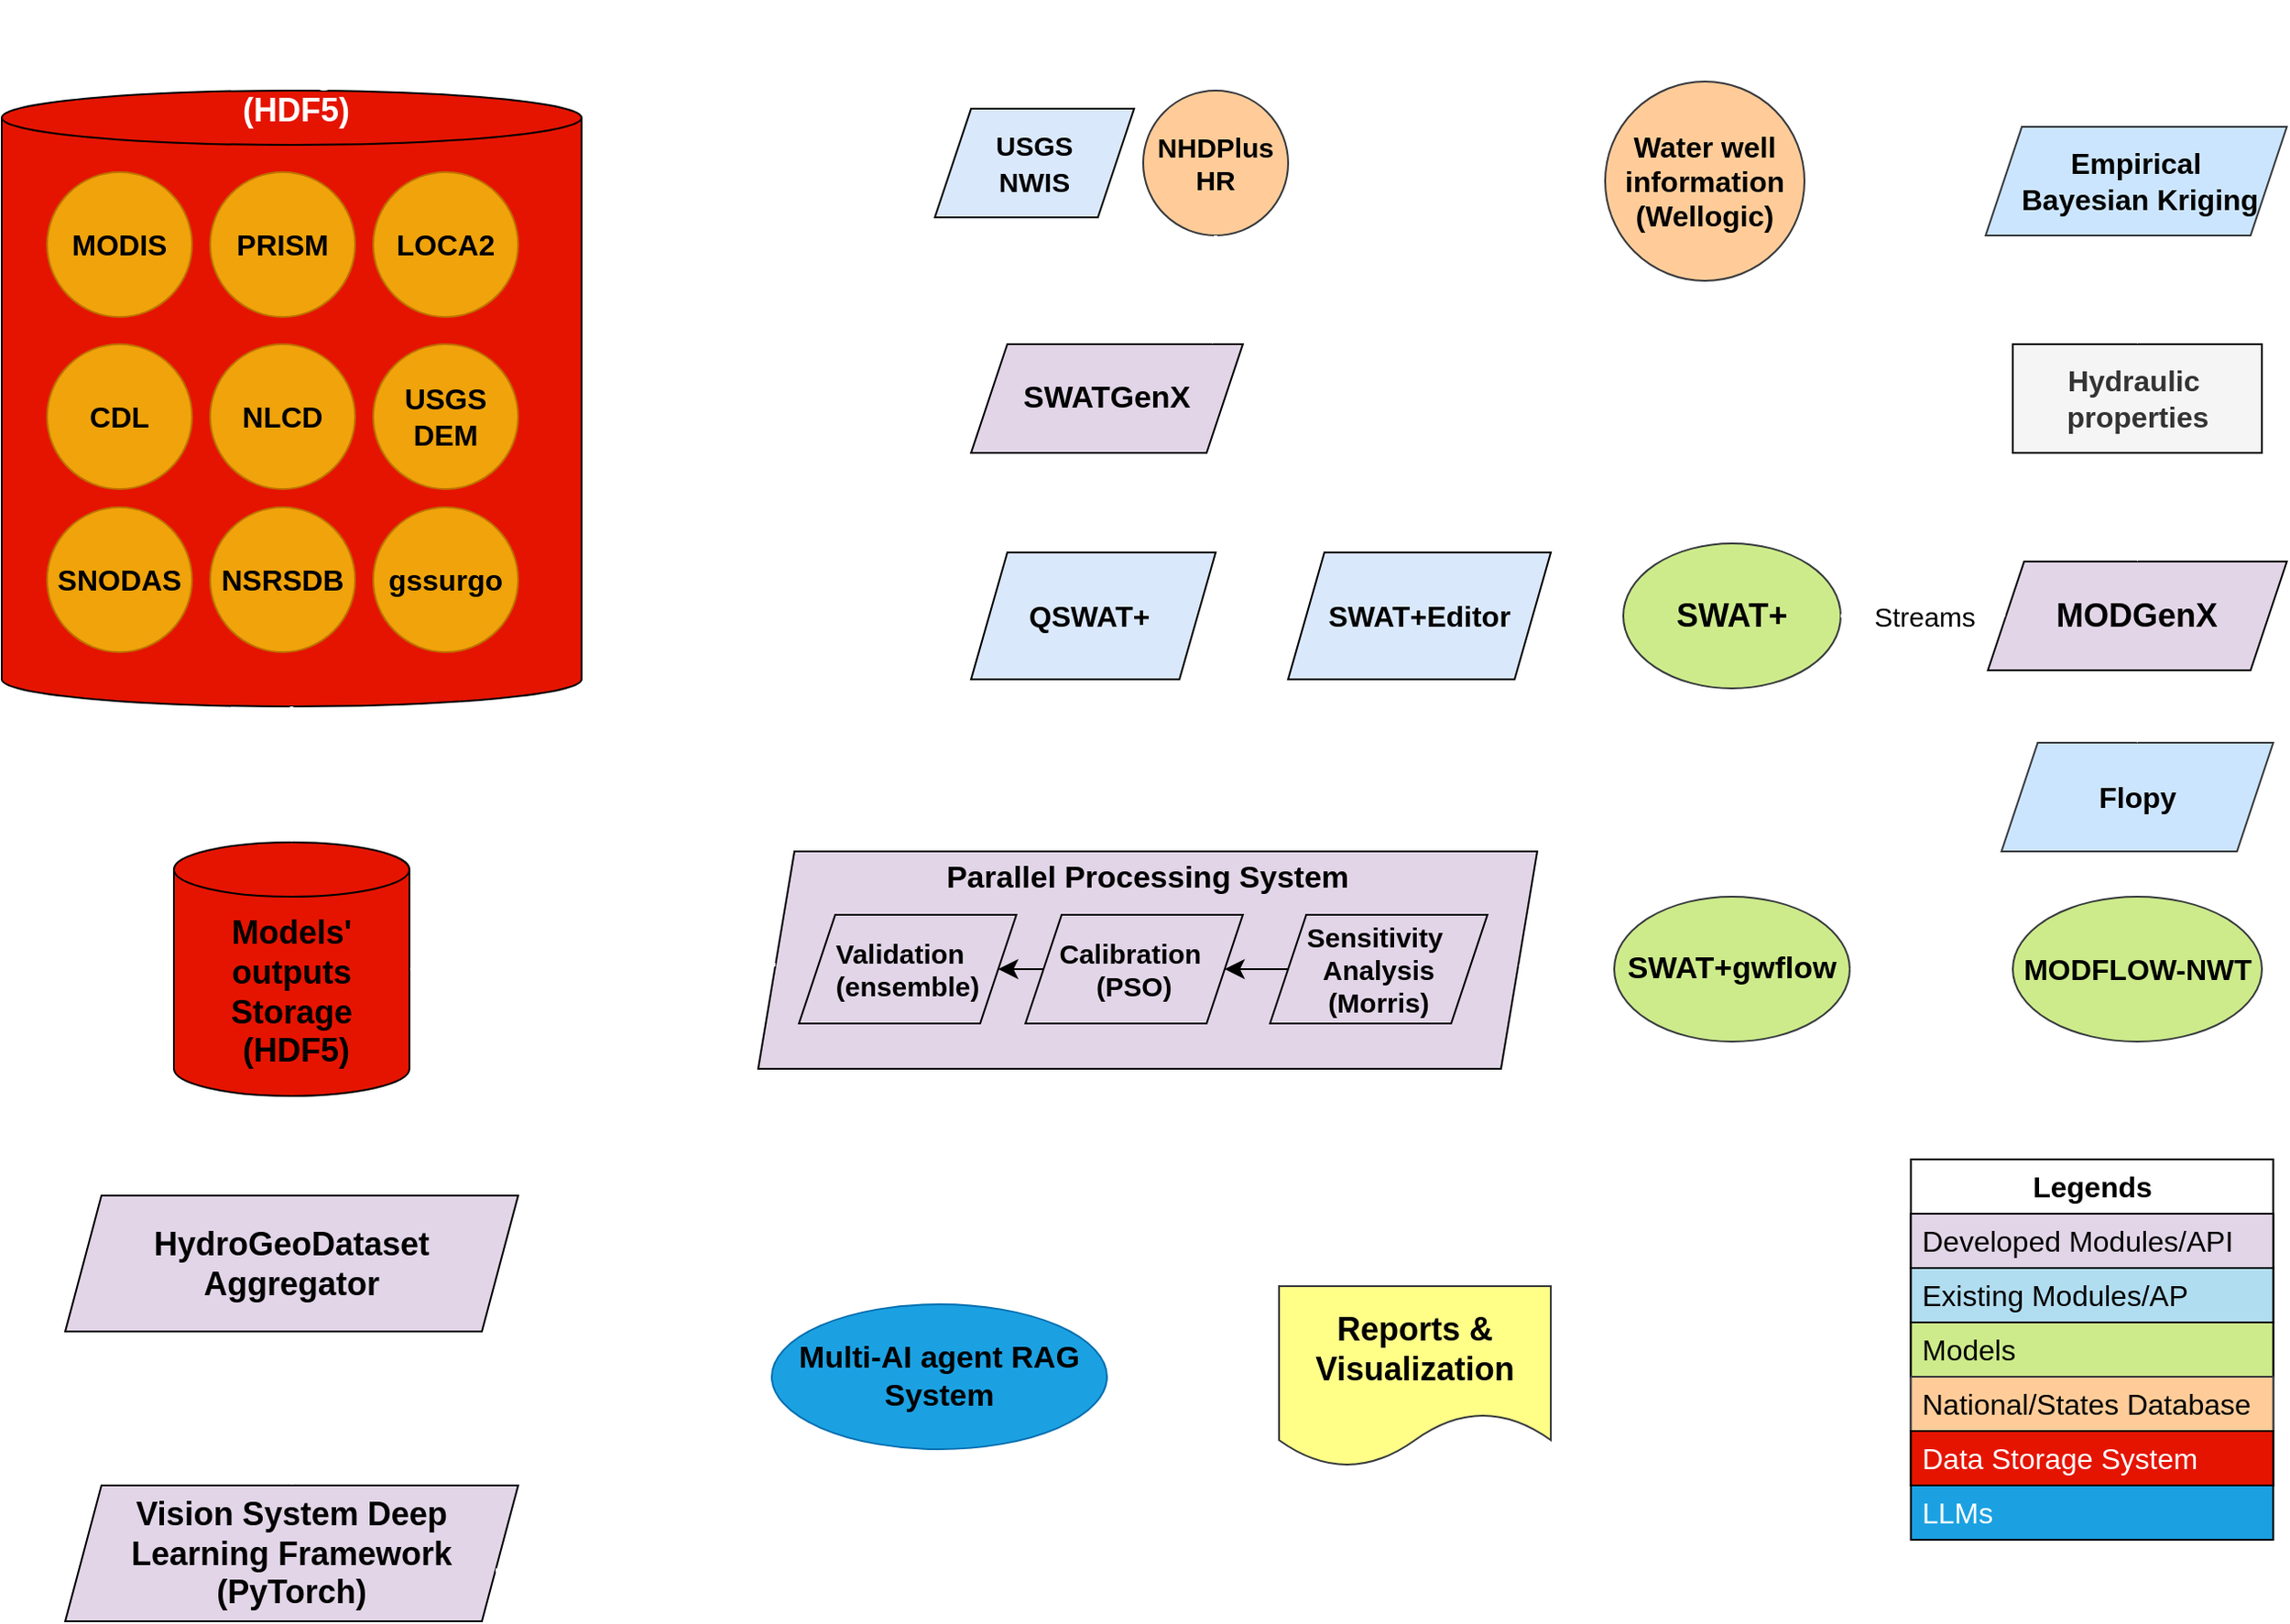<mxfile version="26.1.0">
  <diagram name="Page-1" id="R3mzg4XOmb_aRbqxDhfc">
    <mxGraphModel dx="1603" dy="733" grid="1" gridSize="10" guides="1" tooltips="1" connect="1" arrows="1" fold="1" page="0" pageScale="1" pageWidth="850" pageHeight="1100" math="0" shadow="0">
      <root>
        <mxCell id="0" />
        <mxCell id="1" parent="0" />
        <mxCell id="QxnqPUZwuWfpuLT0z1nA-48" style="edgeStyle=none;curved=1;rounded=0;orthogonalLoop=1;jettySize=auto;html=1;entryX=0;entryY=0.5;entryDx=0;entryDy=0;fontSize=12;startSize=8;endSize=8;fillColor=#f8cecc;strokeColor=#FFFFFF;gradientColor=#ea6b66;strokeWidth=2;" parent="1" source="QxnqPUZwuWfpuLT0z1nA-45" target="5TixBi8hvQVKGwXoW_fH-18" edge="1">
          <mxGeometry relative="1" as="geometry" />
        </mxCell>
        <mxCell id="QxnqPUZwuWfpuLT0z1nA-45" value="" style="shape=cylinder3;whiteSpace=wrap;html=1;boundedLbl=1;backgroundOutline=1;size=15;fillColor=#e51400;fontColor=#000000;strokeColor=#000000;fontSize=16;fontStyle=1" parent="1" vertex="1">
          <mxGeometry x="-365" y="140" width="320" height="340" as="geometry" />
        </mxCell>
        <mxCell id="5TixBi8hvQVKGwXoW_fH-2" value="NLCD" style="ellipse;whiteSpace=wrap;html=1;aspect=fixed;fillColor=#f0a30a;fontColor=#000000;strokeColor=#BD7000;fontSize=16;fontStyle=1" parent="1" vertex="1">
          <mxGeometry x="-250" y="280" width="80" height="80" as="geometry" />
        </mxCell>
        <mxCell id="5TixBi8hvQVKGwXoW_fH-4" value="PRISM" style="ellipse;whiteSpace=wrap;html=1;aspect=fixed;fillColor=#f0a30a;fontColor=#000000;strokeColor=#BD7000;fontSize=16;fontStyle=1" parent="1" vertex="1">
          <mxGeometry x="-250" y="185" width="80" height="80" as="geometry" />
        </mxCell>
        <mxCell id="5TixBi8hvQVKGwXoW_fH-7" style="edgeStyle=none;curved=1;rounded=0;orthogonalLoop=1;jettySize=auto;html=1;fontSize=15;startSize=8;endSize=8;entryX=0.25;entryY=0;entryDx=0;entryDy=0;fillColor=#f8cecc;strokeColor=#FFFFFF;gradientColor=#ea6b66;strokeWidth=2;" parent="1" target="5TixBi8hvQVKGwXoW_fH-18" edge="1">
          <mxGeometry relative="1" as="geometry">
            <mxPoint x="207.5" y="210" as="sourcePoint" />
          </mxGeometry>
        </mxCell>
        <mxCell id="5TixBi8hvQVKGwXoW_fH-9" value="NHDPlus HR" style="ellipse;whiteSpace=wrap;html=1;aspect=fixed;fillColor=#ffcc99;strokeColor=#36393d;fontSize=15;fontStyle=1" parent="1" vertex="1">
          <mxGeometry x="265" y="140" width="80" height="80" as="geometry" />
        </mxCell>
        <mxCell id="5TixBi8hvQVKGwXoW_fH-10" value="NSRSDB" style="ellipse;whiteSpace=wrap;html=1;aspect=fixed;fillColor=#f0a30a;fontColor=#000000;strokeColor=#BD7000;fontSize=16;fontStyle=1" parent="1" vertex="1">
          <mxGeometry x="-250" y="370" width="80" height="80" as="geometry" />
        </mxCell>
        <mxCell id="5TixBi8hvQVKGwXoW_fH-14" value="gssurgo" style="ellipse;whiteSpace=wrap;html=1;aspect=fixed;fillColor=#f0a30a;fontColor=#000000;strokeColor=#BD7000;fontSize=16;fontStyle=1" parent="1" vertex="1">
          <mxGeometry x="-160" y="370" width="80" height="80" as="geometry" />
        </mxCell>
        <mxCell id="5TixBi8hvQVKGwXoW_fH-16" value="USGS&lt;br&gt;DEM" style="ellipse;whiteSpace=wrap;html=1;aspect=fixed;fillColor=#f0a30a;fontColor=#000000;strokeColor=#BD7000;fontSize=16;fontStyle=1" parent="1" vertex="1">
          <mxGeometry x="-160" y="280" width="80" height="80" as="geometry" />
        </mxCell>
        <mxCell id="5TixBi8hvQVKGwXoW_fH-17" style="edgeStyle=none;curved=1;rounded=0;orthogonalLoop=1;jettySize=auto;html=1;entryX=0.5;entryY=0;entryDx=0;entryDy=0;fontSize=15;startSize=8;endSize=8;strokeColor=#FFFFFF;strokeWidth=2;" parent="1" source="5TixBi8hvQVKGwXoW_fH-18" target="5TixBi8hvQVKGwXoW_fH-20" edge="1">
          <mxGeometry relative="1" as="geometry" />
        </mxCell>
        <mxCell id="5TixBi8hvQVKGwXoW_fH-18" value="SWATGenX" style="shape=parallelogram;perimeter=parallelogramPerimeter;whiteSpace=wrap;html=1;fixedSize=1;fillColor=#e1d5e7;strokeColor=#000000;fontSize=17;fontStyle=1" parent="1" vertex="1">
          <mxGeometry x="170" y="280" width="150" height="60" as="geometry" />
        </mxCell>
        <mxCell id="5TixBi8hvQVKGwXoW_fH-19" style="edgeStyle=none;curved=1;rounded=0;orthogonalLoop=1;jettySize=auto;html=1;fontSize=15;startSize=8;endSize=8;fillColor=#f8cecc;strokeColor=#FFFFFF;gradientColor=#ea6b66;strokeWidth=2;" parent="1" source="5TixBi8hvQVKGwXoW_fH-20" target="5TixBi8hvQVKGwXoW_fH-22" edge="1">
          <mxGeometry relative="1" as="geometry" />
        </mxCell>
        <mxCell id="5TixBi8hvQVKGwXoW_fH-20" value="QSWAT+&lt;span style=&quot;white-space: pre; font-size: 16px;&quot;&gt;&#x9;&lt;/span&gt;" style="shape=parallelogram;perimeter=parallelogramPerimeter;whiteSpace=wrap;html=1;fixedSize=1;fillColor=#dae8fc;strokeColor=#000000;fontSize=16;fontStyle=1" parent="1" vertex="1">
          <mxGeometry x="170" y="395" width="135" height="70" as="geometry" />
        </mxCell>
        <mxCell id="5TixBi8hvQVKGwXoW_fH-21" style="edgeStyle=none;curved=1;rounded=0;orthogonalLoop=1;jettySize=auto;html=1;entryX=0;entryY=0.5;entryDx=0;entryDy=0;fontSize=15;startSize=8;endSize=8;strokeColor=#FFFFFF;strokeWidth=2;" parent="1" source="5TixBi8hvQVKGwXoW_fH-22" target="5TixBi8hvQVKGwXoW_fH-30" edge="1">
          <mxGeometry relative="1" as="geometry" />
        </mxCell>
        <mxCell id="5TixBi8hvQVKGwXoW_fH-22" value="SWAT+Editor" style="shape=parallelogram;perimeter=parallelogramPerimeter;whiteSpace=wrap;html=1;fixedSize=1;fillColor=#dae8fc;strokeColor=#000000;fontSize=16;fontStyle=1" parent="1" vertex="1">
          <mxGeometry x="345" y="395" width="145" height="70" as="geometry" />
        </mxCell>
        <mxCell id="5TixBi8hvQVKGwXoW_fH-23" style="edgeStyle=none;curved=1;rounded=0;orthogonalLoop=1;jettySize=auto;html=1;fontSize=15;startSize=8;endSize=8;strokeColor=#FFFFFF;strokeWidth=2;" parent="1" source="5TixBi8hvQVKGwXoW_fH-24" target="5TixBi8hvQVKGwXoW_fH-34" edge="1">
          <mxGeometry relative="1" as="geometry" />
        </mxCell>
        <mxCell id="5TixBi8hvQVKGwXoW_fH-24" value="Flopy" style="shape=parallelogram;perimeter=parallelogramPerimeter;whiteSpace=wrap;html=1;fixedSize=1;fillColor=#cce5ff;strokeColor=#36393d;fontSize=16;fontStyle=1" parent="1" vertex="1">
          <mxGeometry x="738.75" y="500" width="150" height="60" as="geometry" />
        </mxCell>
        <mxCell id="5TixBi8hvQVKGwXoW_fH-25" style="edgeStyle=none;curved=1;rounded=0;orthogonalLoop=1;jettySize=auto;html=1;entryX=0.5;entryY=0;entryDx=0;entryDy=0;fontSize=15;startSize=8;endSize=8;strokeColor=#FFFFFF;strokeWidth=2;" parent="1" source="5TixBi8hvQVKGwXoW_fH-26" target="5TixBi8hvQVKGwXoW_fH-24" edge="1">
          <mxGeometry relative="1" as="geometry" />
        </mxCell>
        <mxCell id="5TixBi8hvQVKGwXoW_fH-26" value="MODGenX" style="shape=parallelogram;perimeter=parallelogramPerimeter;whiteSpace=wrap;html=1;fixedSize=1;fillColor=#e1d5e7;strokeColor=#000000;fontSize=18;fontStyle=1" parent="1" vertex="1">
          <mxGeometry x="731.25" y="400" width="165" height="60" as="geometry" />
        </mxCell>
        <mxCell id="5TixBi8hvQVKGwXoW_fH-27" value="" style="shape=parallelogram;perimeter=parallelogramPerimeter;whiteSpace=wrap;html=1;fixedSize=1;fillColor=#e1d5e7;strokeColor=#000000;fontSize=15;" parent="1" vertex="1">
          <mxGeometry x="52.5" y="560" width="430" height="120" as="geometry" />
        </mxCell>
        <mxCell id="QxnqPUZwuWfpuLT0z1nA-42" style="edgeStyle=none;curved=1;rounded=0;orthogonalLoop=1;jettySize=auto;html=1;entryX=0.5;entryY=0;entryDx=0;entryDy=0;fontSize=12;startSize=8;endSize=8;fillColor=#f8cecc;strokeColor=#FFFFFF;gradientColor=#ea6b66;strokeWidth=2;" parent="1" source="5TixBi8hvQVKGwXoW_fH-28" target="QxnqPUZwuWfpuLT0z1nA-13" edge="1">
          <mxGeometry relative="1" as="geometry" />
        </mxCell>
        <mxCell id="5TixBi8hvQVKGwXoW_fH-28" value="Models&#39;&lt;div&gt;outputs&lt;br&gt;&lt;div style=&quot;font-size: 12px; font-weight: 400;&quot;&gt;&lt;span style=&quot;font-size: 18px; font-weight: 700;&quot;&gt;Storage&lt;/span&gt;&lt;/div&gt;&lt;div style=&quot;font-size: 12px; font-weight: 400;&quot;&gt;&lt;span style=&quot;font-size: 18px; font-weight: 700;&quot;&gt;&amp;nbsp;(HDF5)&lt;/span&gt;&lt;/div&gt;&lt;/div&gt;" style="shape=cylinder3;whiteSpace=wrap;html=1;boundedLbl=1;backgroundOutline=1;size=15;fillColor=#e51400;fontColor=#000000;strokeColor=#000000;fontSize=18;fontStyle=1" parent="1" vertex="1">
          <mxGeometry x="-270" y="555" width="130" height="140" as="geometry" />
        </mxCell>
        <mxCell id="5TixBi8hvQVKGwXoW_fH-29" style="edgeStyle=none;curved=1;rounded=0;orthogonalLoop=1;jettySize=auto;html=1;entryX=0.5;entryY=0;entryDx=0;entryDy=0;fontSize=15;startSize=8;endSize=8;fillColor=#f8cecc;strokeColor=#FFFFFF;gradientColor=#ea6b66;strokeWidth=2;" parent="1" source="5TixBi8hvQVKGwXoW_fH-30" target="5TixBi8hvQVKGwXoW_fH-32" edge="1">
          <mxGeometry relative="1" as="geometry" />
        </mxCell>
        <mxCell id="5TixBi8hvQVKGwXoW_fH-30" value="SWAT+" style="ellipse;whiteSpace=wrap;html=1;fillColor=#cdeb8b;strokeColor=#36393d;fontSize=18;fontStyle=1" parent="1" vertex="1">
          <mxGeometry x="530" y="390" width="120" height="80" as="geometry" />
        </mxCell>
        <mxCell id="5TixBi8hvQVKGwXoW_fH-31" style="edgeStyle=none;curved=1;rounded=0;orthogonalLoop=1;jettySize=auto;html=1;fontSize=15;startSize=8;endSize=8;strokeColor=#FFFFFF;strokeWidth=2;" parent="1" source="5TixBi8hvQVKGwXoW_fH-32" target="5TixBi8hvQVKGwXoW_fH-27" edge="1">
          <mxGeometry relative="1" as="geometry" />
        </mxCell>
        <mxCell id="5TixBi8hvQVKGwXoW_fH-32" value="SWAT+gwflow" style="ellipse;whiteSpace=wrap;html=1;fillColor=#cdeb8b;strokeColor=#36393d;fontSize=17;fontStyle=1" parent="1" vertex="1">
          <mxGeometry x="525" y="585" width="130" height="80" as="geometry" />
        </mxCell>
        <mxCell id="5TixBi8hvQVKGwXoW_fH-33" style="edgeStyle=none;curved=1;rounded=0;orthogonalLoop=1;jettySize=auto;html=1;fontSize=15;startSize=8;endSize=8;strokeColor=#FFFFFF;strokeWidth=2;" parent="1" source="5TixBi8hvQVKGwXoW_fH-34" target="5TixBi8hvQVKGwXoW_fH-32" edge="1">
          <mxGeometry relative="1" as="geometry">
            <Array as="points" />
          </mxGeometry>
        </mxCell>
        <mxCell id="5TixBi8hvQVKGwXoW_fH-34" value="MODFLOW-NWT" style="ellipse;whiteSpace=wrap;html=1;fillColor=#cdeb8b;strokeColor=#36393d;fontSize=16;fontStyle=1" parent="1" vertex="1">
          <mxGeometry x="745" y="585" width="137.5" height="80" as="geometry" />
        </mxCell>
        <mxCell id="5TixBi8hvQVKGwXoW_fH-36" style="edgeStyle=none;curved=1;rounded=0;orthogonalLoop=1;jettySize=auto;html=1;fontSize=15;startSize=8;endSize=8;strokeColor=#FFFFFF;strokeWidth=2;" parent="1" source="5TixBi8hvQVKGwXoW_fH-37" target="5TixBi8hvQVKGwXoW_fH-26" edge="1">
          <mxGeometry relative="1" as="geometry" />
        </mxCell>
        <mxCell id="5TixBi8hvQVKGwXoW_fH-37" value="Hydraulic&amp;nbsp;&lt;div style=&quot;font-size: 16px;&quot;&gt;properties&lt;/div&gt;" style="rounded=0;whiteSpace=wrap;html=1;fillColor=#f5f5f5;fontColor=#333333;strokeColor=#000000;fontSize=16;fontStyle=1" parent="1" vertex="1">
          <mxGeometry x="745" y="280" width="137.5" height="60" as="geometry" />
        </mxCell>
        <mxCell id="5TixBi8hvQVKGwXoW_fH-40" style="edgeStyle=none;curved=1;rounded=0;orthogonalLoop=1;jettySize=auto;html=1;fontSize=15;startSize=8;endSize=8;fillColor=#f8cecc;strokeColor=#FFFFFF;entryX=0;entryY=0.5;entryDx=0;entryDy=0;gradientColor=#ea6b66;strokeWidth=2;" parent="1" source="5TixBi8hvQVKGwXoW_fH-42" target="5TixBi8hvQVKGwXoW_fH-65" edge="1">
          <mxGeometry relative="1" as="geometry">
            <mxPoint x="740" y="185" as="targetPoint" />
            <Array as="points" />
          </mxGeometry>
        </mxCell>
        <mxCell id="5TixBi8hvQVKGwXoW_fH-42" value="Water well&lt;div style=&quot;font-size: 16px;&quot;&gt;information&lt;/div&gt;&lt;div style=&quot;font-size: 16px;&quot;&gt;(Wellogic)&lt;/div&gt;" style="ellipse;whiteSpace=wrap;html=1;aspect=fixed;fillColor=#ffcc99;strokeColor=#36393d;fontSize=16;fontStyle=1" parent="1" vertex="1">
          <mxGeometry x="520" y="135" width="110" height="110" as="geometry" />
        </mxCell>
        <mxCell id="5TixBi8hvQVKGwXoW_fH-43" value="&lt;b style=&quot;font-size: 16px;&quot;&gt;Legends&lt;/b&gt;" style="swimlane;fontStyle=0;childLayout=stackLayout;horizontal=1;startSize=30;horizontalStack=0;resizeParent=1;resizeParentMax=0;resizeLast=0;collapsible=1;marginBottom=0;whiteSpace=wrap;html=1;strokeColor=default;fontSize=16;" parent="1" vertex="1">
          <mxGeometry x="688.75" y="730" width="200" height="180" as="geometry" />
        </mxCell>
        <mxCell id="5TixBi8hvQVKGwXoW_fH-44" value="Developed Modules/API" style="text;strokeColor=#000000;fillColor=#e1d5e7;align=left;verticalAlign=middle;spacingLeft=4;spacingRight=4;overflow=hidden;points=[[0,0.5],[1,0.5]];portConstraint=eastwest;rotatable=0;whiteSpace=wrap;html=1;fontSize=16;" parent="5TixBi8hvQVKGwXoW_fH-43" vertex="1">
          <mxGeometry y="30" width="200" height="30" as="geometry" />
        </mxCell>
        <mxCell id="5TixBi8hvQVKGwXoW_fH-45" value="Existing Modules/AP&lt;span style=&quot;white-space: pre; font-size: 16px;&quot;&gt;&#x9;&lt;/span&gt;" style="text;strokeColor=#000000;fillColor=#b1ddf0;align=left;verticalAlign=middle;spacingLeft=4;spacingRight=4;overflow=hidden;points=[[0,0.5],[1,0.5]];portConstraint=eastwest;rotatable=0;whiteSpace=wrap;html=1;fontSize=16;" parent="5TixBi8hvQVKGwXoW_fH-43" vertex="1">
          <mxGeometry y="60" width="200" height="30" as="geometry" />
        </mxCell>
        <mxCell id="5TixBi8hvQVKGwXoW_fH-46" value="Models" style="text;strokeColor=#000000;fillColor=#cdeb8b;align=left;verticalAlign=middle;spacingLeft=4;spacingRight=4;overflow=hidden;points=[[0,0.5],[1,0.5]];portConstraint=eastwest;rotatable=0;whiteSpace=wrap;html=1;fontSize=16;" parent="5TixBi8hvQVKGwXoW_fH-43" vertex="1">
          <mxGeometry y="90" width="200" height="30" as="geometry" />
        </mxCell>
        <mxCell id="5TixBi8hvQVKGwXoW_fH-47" value="National/States Database" style="text;strokeColor=#36393d;fillColor=#ffcc99;align=left;verticalAlign=middle;spacingLeft=4;spacingRight=4;overflow=hidden;points=[[0,0.5],[1,0.5]];portConstraint=eastwest;rotatable=0;whiteSpace=wrap;html=1;fontSize=16;" parent="5TixBi8hvQVKGwXoW_fH-43" vertex="1">
          <mxGeometry y="120" width="200" height="30" as="geometry" />
        </mxCell>
        <mxCell id="5TixBi8hvQVKGwXoW_fH-48" value="Data Storage System" style="text;strokeColor=#000000;fillColor=#e51400;align=left;verticalAlign=middle;spacingLeft=4;spacingRight=4;overflow=hidden;points=[[0,0.5],[1,0.5]];portConstraint=eastwest;rotatable=0;whiteSpace=wrap;html=1;fontColor=#ffffff;fontSize=16;" parent="5TixBi8hvQVKGwXoW_fH-43" vertex="1">
          <mxGeometry y="150" width="200" height="30" as="geometry" />
        </mxCell>
        <mxCell id="5TixBi8hvQVKGwXoW_fH-49" value="" style="endArrow=classic;html=1;rounded=0;fontSize=15;startSize=8;endSize=8;curved=1;exitX=0.5;exitY=1;exitDx=0;exitDy=0;entryX=0.888;entryY=-0.001;entryDx=0;entryDy=0;entryPerimeter=0;fillColor=#f8cecc;strokeColor=#FFFFFF;gradientColor=#ea6b66;strokeWidth=2;" parent="1" source="5TixBi8hvQVKGwXoW_fH-9" target="5TixBi8hvQVKGwXoW_fH-18" edge="1">
          <mxGeometry width="50" height="50" relative="1" as="geometry">
            <mxPoint x="385" y="370" as="sourcePoint" />
            <mxPoint x="435" y="320" as="targetPoint" />
          </mxGeometry>
        </mxCell>
        <mxCell id="5TixBi8hvQVKGwXoW_fH-51" style="edgeStyle=none;curved=1;rounded=0;orthogonalLoop=1;jettySize=auto;html=1;exitX=1;exitY=0.5;exitDx=0;exitDy=0;fontSize=15;startSize=8;endSize=8;" parent="1" source="5TixBi8hvQVKGwXoW_fH-22" target="5TixBi8hvQVKGwXoW_fH-22" edge="1">
          <mxGeometry relative="1" as="geometry" />
        </mxCell>
        <mxCell id="5TixBi8hvQVKGwXoW_fH-52" value="Streams" style="edgeStyle=none;curved=1;rounded=0;orthogonalLoop=1;jettySize=auto;html=1;entryX=0;entryY=0.5;entryDx=0;entryDy=0;fontSize=15;startSize=8;endSize=8;strokeColor=#FFFFFF;strokeWidth=2;" parent="1" source="5TixBi8hvQVKGwXoW_fH-30" target="5TixBi8hvQVKGwXoW_fH-26" edge="1">
          <mxGeometry relative="1" as="geometry">
            <Array as="points" />
          </mxGeometry>
        </mxCell>
        <mxCell id="5TixBi8hvQVKGwXoW_fH-54" style="edgeStyle=none;curved=1;rounded=0;orthogonalLoop=1;jettySize=auto;html=1;fontSize=12;startSize=8;endSize=8;entryX=1;entryY=0.5;entryDx=0;entryDy=0;" parent="1" source="5TixBi8hvQVKGwXoW_fH-55" target="5TixBi8hvQVKGwXoW_fH-57" edge="1">
          <mxGeometry relative="1" as="geometry" />
        </mxCell>
        <mxCell id="5TixBi8hvQVKGwXoW_fH-55" value="Sensitivity&amp;nbsp;&lt;div style=&quot;font-size: 15px;&quot;&gt;Analysis&lt;div style=&quot;font-size: 15px;&quot;&gt;(Morris)&lt;/div&gt;&lt;/div&gt;" style="shape=parallelogram;perimeter=parallelogramPerimeter;whiteSpace=wrap;html=1;fixedSize=1;fillColor=#e1d5e7;strokeColor=#000000;fontSize=15;fontStyle=1" parent="1" vertex="1">
          <mxGeometry x="335" y="595" width="120" height="60" as="geometry" />
        </mxCell>
        <mxCell id="5TixBi8hvQVKGwXoW_fH-56" style="edgeStyle=none;curved=1;rounded=0;orthogonalLoop=1;jettySize=auto;html=1;exitX=0;exitY=0.5;exitDx=0;exitDy=0;entryX=1;entryY=0.5;entryDx=0;entryDy=0;fontSize=12;startSize=8;endSize=8;" parent="1" source="5TixBi8hvQVKGwXoW_fH-57" target="5TixBi8hvQVKGwXoW_fH-58" edge="1">
          <mxGeometry relative="1" as="geometry" />
        </mxCell>
        <mxCell id="5TixBi8hvQVKGwXoW_fH-57" value="Calibration&amp;nbsp;&lt;div style=&quot;font-size: 15px;&quot;&gt;(PSO)&lt;/div&gt;" style="shape=parallelogram;perimeter=parallelogramPerimeter;whiteSpace=wrap;html=1;fixedSize=1;fillColor=#e1d5e7;strokeColor=#000000;fontSize=15;fontStyle=1" parent="1" vertex="1">
          <mxGeometry x="200" y="595" width="120" height="60" as="geometry" />
        </mxCell>
        <mxCell id="5TixBi8hvQVKGwXoW_fH-58" value="Validation&amp;nbsp;&amp;nbsp;&lt;div style=&quot;font-size: 15px;&quot;&gt;(ensemble)&lt;/div&gt;" style="shape=parallelogram;perimeter=parallelogramPerimeter;whiteSpace=wrap;html=1;fixedSize=1;fillColor=#e1d5e7;strokeColor=#000000;fontSize=15;fontStyle=1" parent="1" vertex="1">
          <mxGeometry x="75" y="595" width="120" height="60" as="geometry" />
        </mxCell>
        <mxCell id="5TixBi8hvQVKGwXoW_fH-59" value="Parallel Processing System" style="text;html=1;align=center;verticalAlign=middle;whiteSpace=wrap;rounded=0;fontSize=17;fontStyle=1" parent="1" vertex="1">
          <mxGeometry x="150" y="560" width="235" height="30" as="geometry" />
        </mxCell>
        <mxCell id="5TixBi8hvQVKGwXoW_fH-63" value="Vision System Deep Learning Framework&lt;div&gt;(PyTorch)&lt;/div&gt;" style="shape=parallelogram;perimeter=parallelogramPerimeter;whiteSpace=wrap;html=1;fixedSize=1;fillColor=#e1d5e7;strokeColor=#000000;fontSize=18;fontStyle=1" parent="1" vertex="1">
          <mxGeometry x="-330" y="910" width="250" height="75" as="geometry" />
        </mxCell>
        <mxCell id="5TixBi8hvQVKGwXoW_fH-66" style="edgeStyle=none;curved=1;rounded=0;orthogonalLoop=1;jettySize=auto;html=1;entryX=0.5;entryY=0;entryDx=0;entryDy=0;fontSize=12;startSize=8;endSize=8;strokeColor=#FFFFFF;strokeWidth=2;" parent="1" source="5TixBi8hvQVKGwXoW_fH-65" target="5TixBi8hvQVKGwXoW_fH-37" edge="1">
          <mxGeometry relative="1" as="geometry" />
        </mxCell>
        <mxCell id="5TixBi8hvQVKGwXoW_fH-65" value="Empirical&lt;div&gt;&amp;nbsp;Bayesian Kriging&lt;/div&gt;" style="shape=parallelogram;perimeter=parallelogramPerimeter;whiteSpace=wrap;html=1;fixedSize=1;fillColor=#cce5ff;strokeColor=#36393d;fontSize=16;fontStyle=1" parent="1" vertex="1">
          <mxGeometry x="730" y="160" width="166.25" height="60" as="geometry" />
        </mxCell>
        <mxCell id="QxnqPUZwuWfpuLT0z1nA-6" value="LOCA2" style="ellipse;whiteSpace=wrap;html=1;aspect=fixed;fillColor=#f0a30a;fontColor=#000000;strokeColor=#BD7000;fontSize=16;fontStyle=1" parent="1" vertex="1">
          <mxGeometry x="-160" y="185" width="80" height="80" as="geometry" />
        </mxCell>
        <mxCell id="QxnqPUZwuWfpuLT0z1nA-44" style="edgeStyle=none;curved=1;rounded=0;orthogonalLoop=1;jettySize=auto;html=1;fontSize=12;startSize=8;endSize=8;fillColor=#f8cecc;strokeColor=#FFFFFF;gradientColor=#ea6b66;strokeWidth=2;" parent="1" source="QxnqPUZwuWfpuLT0z1nA-13" target="5TixBi8hvQVKGwXoW_fH-63" edge="1">
          <mxGeometry relative="1" as="geometry" />
        </mxCell>
        <mxCell id="QxnqPUZwuWfpuLT0z1nA-74" style="edgeStyle=none;curved=1;rounded=0;orthogonalLoop=1;jettySize=auto;html=1;entryX=0;entryY=0;entryDx=0;entryDy=0;fontSize=12;startSize=8;endSize=8;fillColor=#f8cecc;strokeColor=#FFFFFF;gradientColor=#ea6b66;strokeWidth=2;" parent="1" source="QxnqPUZwuWfpuLT0z1nA-13" target="QxnqPUZwuWfpuLT0z1nA-73" edge="1">
          <mxGeometry relative="1" as="geometry">
            <Array as="points">
              <mxPoint x="20" y="730" />
            </Array>
          </mxGeometry>
        </mxCell>
        <mxCell id="QxnqPUZwuWfpuLT0z1nA-13" value="HydroGeoDataset&lt;div&gt;Aggregator&lt;/div&gt;" style="shape=parallelogram;perimeter=parallelogramPerimeter;whiteSpace=wrap;html=1;fixedSize=1;fillColor=#e1d5e7;strokeColor=#000000;fontSize=18;fontStyle=1" parent="1" vertex="1">
          <mxGeometry x="-330" y="750" width="250" height="75" as="geometry" />
        </mxCell>
        <mxCell id="QxnqPUZwuWfpuLT0z1nA-49" value="SNODAS" style="ellipse;whiteSpace=wrap;html=1;aspect=fixed;fillColor=#f0a30a;fontColor=#000000;strokeColor=#BD7000;fontSize=16;fontStyle=1" parent="1" vertex="1">
          <mxGeometry x="-340" y="370" width="80" height="80" as="geometry" />
        </mxCell>
        <mxCell id="QxnqPUZwuWfpuLT0z1nA-50" value="CDL" style="ellipse;whiteSpace=wrap;html=1;aspect=fixed;fillColor=#f0a30a;fontColor=#000000;strokeColor=#BD7000;fontSize=16;fontStyle=1" parent="1" vertex="1">
          <mxGeometry x="-340" y="280" width="80" height="80" as="geometry" />
        </mxCell>
        <mxCell id="QxnqPUZwuWfpuLT0z1nA-51" value="MODIS" style="ellipse;whiteSpace=wrap;html=1;aspect=fixed;fillColor=#f0a30a;fontColor=#000000;strokeColor=#BD7000;fontSize=16;fontStyle=1" parent="1" vertex="1">
          <mxGeometry x="-340" y="185" width="80" height="80" as="geometry" />
        </mxCell>
        <mxCell id="QxnqPUZwuWfpuLT0z1nA-70" style="edgeStyle=none;curved=1;rounded=0;orthogonalLoop=1;jettySize=auto;html=1;fontSize=12;startSize=8;endSize=8;exitX=1;exitY=0.5;exitDx=0;exitDy=0;fillColor=#f8cecc;strokeColor=#FFFFFF;gradientColor=#ea6b66;strokeWidth=2;" parent="1" source="QxnqPUZwuWfpuLT0z1nA-73" target="QxnqPUZwuWfpuLT0z1nA-62" edge="1">
          <mxGeometry relative="1" as="geometry">
            <mxPoint x="170.0" y="860" as="sourcePoint" />
          </mxGeometry>
        </mxCell>
        <mxCell id="QxnqPUZwuWfpuLT0z1nA-62" value="&lt;div&gt;&lt;span style=&quot;color: rgb(0, 0, 0); font-size: 18px; font-weight: 700; float: none; display: inline !important;&quot;&gt;Reports &amp;amp; Visualization&lt;/span&gt;&lt;br&gt;&lt;/div&gt;" style="shape=document;whiteSpace=wrap;html=1;boundedLbl=1;fillColor=#ffff88;strokeColor=#36393d;" parent="1" vertex="1">
          <mxGeometry x="340" y="800" width="150" height="100" as="geometry" />
        </mxCell>
        <mxCell id="QxnqPUZwuWfpuLT0z1nA-63" value="&lt;span style=&quot;font-size: 18px; font-weight: 700;&quot;&gt;&lt;font style=&quot;color: rgb(255, 255, 255);&quot;&gt;HydroGeoDataset&lt;/font&gt;&lt;/span&gt;&lt;div&gt;&lt;span style=&quot;font-size: 18px; font-weight: 700;&quot;&gt;&lt;font style=&quot;color: rgb(255, 255, 255);&quot;&gt;Storage&lt;/font&gt;&lt;/span&gt;&lt;/div&gt;&lt;div&gt;&lt;span style=&quot;font-size: 18px; font-weight: 700;&quot;&gt;&lt;font style=&quot;color: rgb(255, 255, 255);&quot;&gt;&amp;nbsp;(HDF5)&lt;/font&gt;&lt;/span&gt;&lt;/div&gt;" style="text;html=1;align=center;verticalAlign=middle;whiteSpace=wrap;rounded=0;" parent="1" vertex="1">
          <mxGeometry x="-295" y="90" width="180" height="80" as="geometry" />
        </mxCell>
        <mxCell id="QxnqPUZwuWfpuLT0z1nA-66" value="LLMs" style="text;strokeColor=#000000;fillColor=#1ba1e2;align=left;verticalAlign=middle;spacingLeft=4;spacingRight=4;overflow=hidden;points=[[0,0.5],[1,0.5]];portConstraint=eastwest;rotatable=0;whiteSpace=wrap;html=1;fontColor=#ffffff;fontSize=16;" parent="1" vertex="1">
          <mxGeometry x="688.75" y="910" width="200" height="30" as="geometry" />
        </mxCell>
        <mxCell id="QxnqPUZwuWfpuLT0z1nA-67" value="&lt;span style=&quot;font-size: 15px;&quot;&gt;USGS &lt;br&gt;NWIS&lt;/span&gt;" style="shape=parallelogram;perimeter=parallelogramPerimeter;whiteSpace=wrap;html=1;fixedSize=1;fillColor=#dae8fc;strokeColor=#000000;fontSize=16;fontStyle=1" parent="1" vertex="1">
          <mxGeometry x="150" y="150" width="110" height="60" as="geometry" />
        </mxCell>
        <mxCell id="QxnqPUZwuWfpuLT0z1nA-68" style="edgeStyle=none;curved=1;rounded=0;orthogonalLoop=1;jettySize=auto;html=1;entryX=0.5;entryY=0;entryDx=0;entryDy=0;entryPerimeter=0;fontSize=12;startSize=8;endSize=8;fillColor=#f8cecc;strokeColor=#FFFFFF;gradientColor=#ea6b66;strokeWidth=2;" parent="1" source="QxnqPUZwuWfpuLT0z1nA-45" target="5TixBi8hvQVKGwXoW_fH-28" edge="1">
          <mxGeometry relative="1" as="geometry" />
        </mxCell>
        <mxCell id="QxnqPUZwuWfpuLT0z1nA-69" style="edgeStyle=none;curved=1;rounded=0;orthogonalLoop=1;jettySize=auto;html=1;entryX=1;entryY=0.5;entryDx=0;entryDy=0;entryPerimeter=0;fontSize=12;startSize=8;endSize=8;fillColor=#f8cecc;strokeColor=#FFFFFF;gradientColor=#ea6b66;strokeWidth=2;" parent="1" source="5TixBi8hvQVKGwXoW_fH-27" target="5TixBi8hvQVKGwXoW_fH-28" edge="1">
          <mxGeometry relative="1" as="geometry" />
        </mxCell>
        <mxCell id="QxnqPUZwuWfpuLT0z1nA-72" style="edgeStyle=none;curved=1;rounded=0;orthogonalLoop=1;jettySize=auto;html=1;entryX=0;entryY=1;entryDx=0;entryDy=0;fontSize=12;startSize=8;endSize=8;fillColor=#f8cecc;strokeColor=#FFFFFF;gradientColor=#ea6b66;strokeWidth=2;" parent="1" source="5TixBi8hvQVKGwXoW_fH-63" target="QxnqPUZwuWfpuLT0z1nA-73" edge="1">
          <mxGeometry relative="1" as="geometry">
            <mxPoint x="22.1" y="893.75" as="targetPoint" />
            <Array as="points">
              <mxPoint x="70" y="970" />
            </Array>
          </mxGeometry>
        </mxCell>
        <mxCell id="QxnqPUZwuWfpuLT0z1nA-73" value="&lt;font style=&quot;color: rgb(0, 0, 0); font-size: 17px;&quot;&gt;&lt;b style=&quot;&quot;&gt;Multi-AI agent RAG System&lt;/b&gt;&lt;/font&gt;" style="ellipse;whiteSpace=wrap;html=1;fillColor=#1ba1e2;fontColor=#ffffff;strokeColor=#006EAF;" parent="1" vertex="1">
          <mxGeometry x="60" y="810" width="185" height="80" as="geometry" />
        </mxCell>
      </root>
    </mxGraphModel>
  </diagram>
</mxfile>
